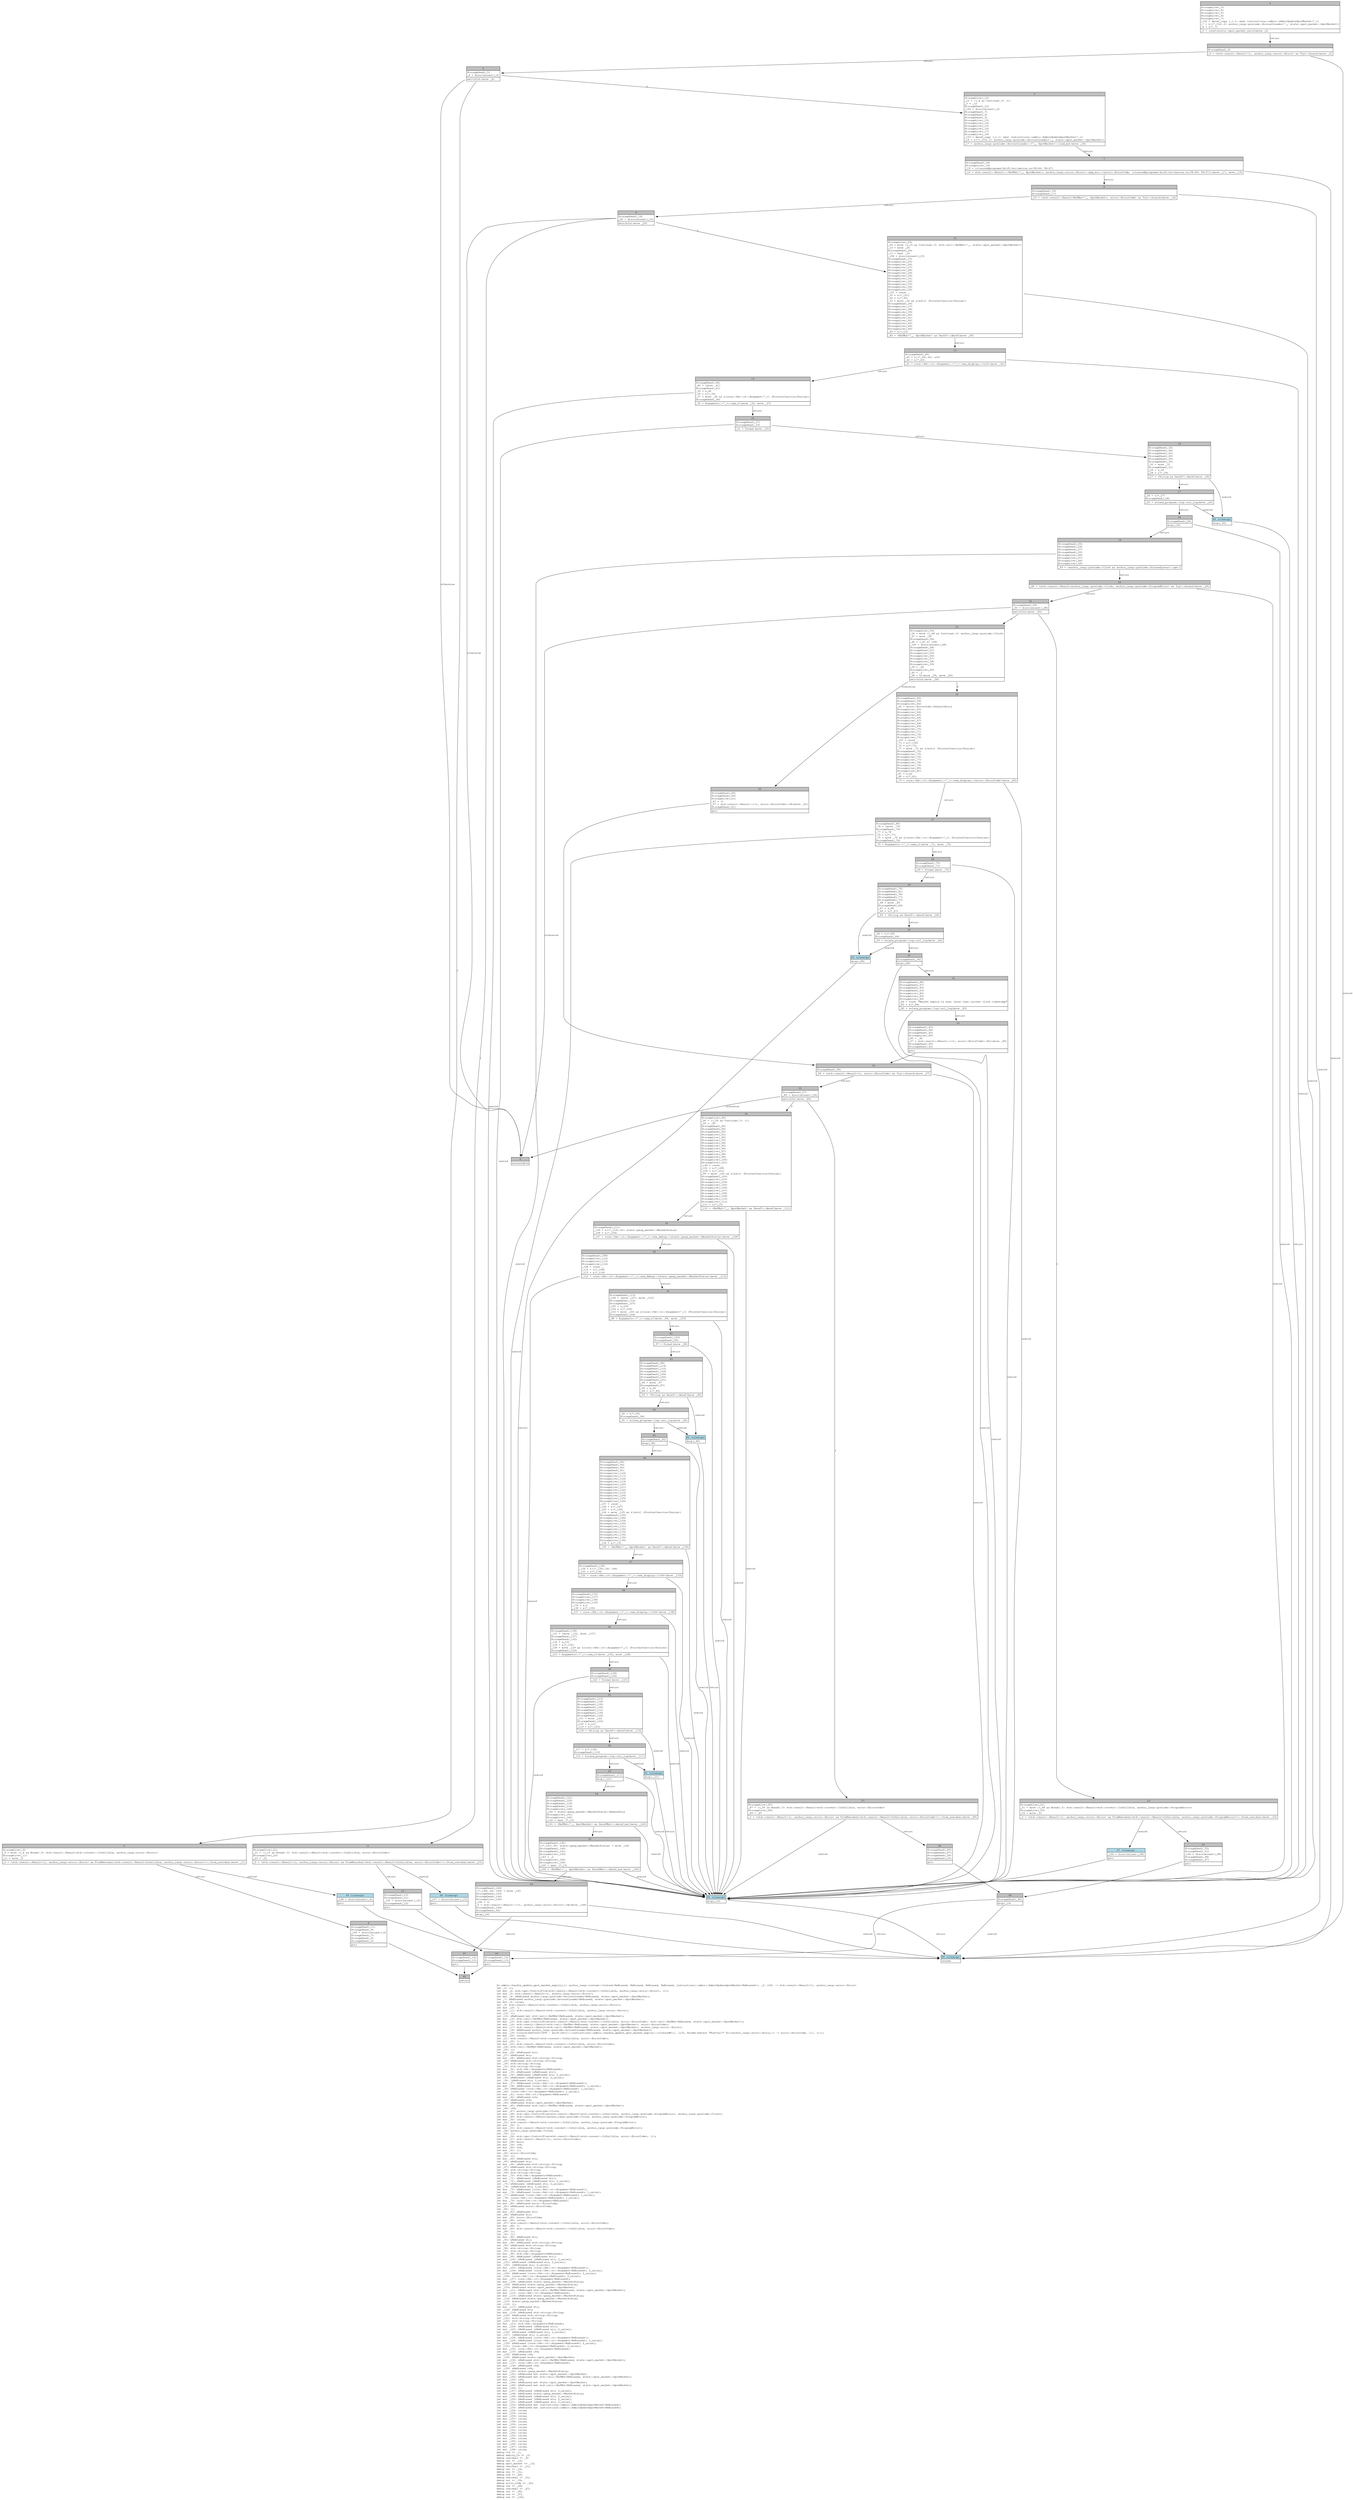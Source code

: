 digraph Mir_0_5494 {
    graph [fontname="Courier, monospace"];
    node [fontname="Courier, monospace"];
    edge [fontname="Courier, monospace"];
    label=<fn admin::handle_update_spot_market_expiry(_1: anchor_lang::context::Context&lt;ReErased, ReErased, ReErased, ReErased, instructions::admin::AdminUpdateSpotMarket&lt;ReErased&gt;&gt;, _2: i64) -&gt; std::result::Result&lt;(), anchor_lang::error::Error&gt;<br align="left"/>let _3: ();<br align="left"/>let mut _4: std::ops::ControlFlow&lt;std::result::Result&lt;std::convert::Infallible, anchor_lang::error::Error&gt;, ()&gt;;<br align="left"/>let mut _5: std::result::Result&lt;(), anchor_lang::error::Error&gt;;<br align="left"/>let mut _6: &amp;ReErased anchor_lang::prelude::AccountLoader&lt;ReErased, state::spot_market::SpotMarket&gt;;<br align="left"/>let _7: &amp;ReErased anchor_lang::prelude::AccountLoader&lt;ReErased, state::spot_market::SpotMarket&gt;;<br align="left"/>let mut _8: isize;<br align="left"/>let _9: std::result::Result&lt;std::convert::Infallible, anchor_lang::error::Error&gt;;<br align="left"/>let mut _10: !;<br align="left"/>let mut _11: std::result::Result&lt;std::convert::Infallible, anchor_lang::error::Error&gt;;<br align="left"/>let _12: ();<br align="left"/>let _13: &amp;ReErased mut std::cell::RefMut&lt;ReErased, state::spot_market::SpotMarket&gt;;<br align="left"/>let mut _14: std::cell::RefMut&lt;ReErased, state::spot_market::SpotMarket&gt;;<br align="left"/>let mut _15: std::ops::ControlFlow&lt;std::result::Result&lt;std::convert::Infallible, error::ErrorCode&gt;, std::cell::RefMut&lt;ReErased, state::spot_market::SpotMarket&gt;&gt;;<br align="left"/>let mut _16: std::result::Result&lt;std::cell::RefMut&lt;ReErased, state::spot_market::SpotMarket&gt;, error::ErrorCode&gt;;<br align="left"/>let mut _17: std::result::Result&lt;std::cell::RefMut&lt;ReErased, state::spot_market::SpotMarket&gt;, anchor_lang::error::Error&gt;;<br align="left"/>let mut _18: &amp;ReErased anchor_lang::prelude::AccountLoader&lt;ReErased, state::spot_market::SpotMarket&gt;;<br align="left"/>let mut _19: Closure(DefId(0:5495 ~ drift[d311]::instructions::admin::handle_update_spot_market_expiry::{closure#0}), [i32, Binder(extern &quot;RustCall&quot; fn((anchor_lang::error::Error,)) -&gt; error::ErrorCode, []), ()]);<br align="left"/>let mut _20: isize;<br align="left"/>let _21: std::result::Result&lt;std::convert::Infallible, error::ErrorCode&gt;;<br align="left"/>let mut _22: !;<br align="left"/>let mut _23: std::result::Result&lt;std::convert::Infallible, error::ErrorCode&gt;;<br align="left"/>let _24: std::cell::RefMut&lt;ReErased, state::spot_market::SpotMarket&gt;;<br align="left"/>let _25: ();<br align="left"/>let mut _26: &amp;ReErased str;<br align="left"/>let _27: &amp;ReErased str;<br align="left"/>let mut _28: &amp;ReErased std::string::String;<br align="left"/>let _29: &amp;ReErased std::string::String;<br align="left"/>let _30: std::string::String;<br align="left"/>let _31: std::string::String;<br align="left"/>let mut _32: std::fmt::Arguments&lt;ReErased&gt;;<br align="left"/>let mut _33: &amp;ReErased [&amp;ReErased str];<br align="left"/>let mut _34: &amp;ReErased [&amp;ReErased str; 2_usize];<br align="left"/>let _35: &amp;ReErased [&amp;ReErased str; 2_usize];<br align="left"/>let _36: [&amp;ReErased str; 2_usize];<br align="left"/>let mut _37: &amp;ReErased [core::fmt::rt::Argument&lt;ReErased&gt;];<br align="left"/>let mut _38: &amp;ReErased [core::fmt::rt::Argument&lt;ReErased&gt;; 1_usize];<br align="left"/>let _39: &amp;ReErased [core::fmt::rt::Argument&lt;ReErased&gt;; 1_usize];<br align="left"/>let _40: [core::fmt::rt::Argument&lt;ReErased&gt;; 1_usize];<br align="left"/>let mut _41: core::fmt::rt::Argument&lt;ReErased&gt;;<br align="left"/>let mut _42: &amp;ReErased u16;<br align="left"/>let _43: &amp;ReErased u16;<br align="left"/>let _44: &amp;ReErased state::spot_market::SpotMarket;<br align="left"/>let mut _45: &amp;ReErased std::cell::RefMut&lt;ReErased, state::spot_market::SpotMarket&gt;;<br align="left"/>let _46: i64;<br align="left"/>let mut _47: anchor_lang::prelude::Clock;<br align="left"/>let mut _48: std::ops::ControlFlow&lt;std::result::Result&lt;std::convert::Infallible, anchor_lang::prelude::ProgramError&gt;, anchor_lang::prelude::Clock&gt;;<br align="left"/>let mut _49: std::result::Result&lt;anchor_lang::prelude::Clock, anchor_lang::prelude::ProgramError&gt;;<br align="left"/>let mut _50: isize;<br align="left"/>let _51: std::result::Result&lt;std::convert::Infallible, anchor_lang::prelude::ProgramError&gt;;<br align="left"/>let mut _52: !;<br align="left"/>let mut _53: std::result::Result&lt;std::convert::Infallible, anchor_lang::prelude::ProgramError&gt;;<br align="left"/>let _54: anchor_lang::prelude::Clock;<br align="left"/>let _55: ();<br align="left"/>let mut _56: std::ops::ControlFlow&lt;std::result::Result&lt;std::convert::Infallible, error::ErrorCode&gt;, ()&gt;;<br align="left"/>let mut _57: std::result::Result&lt;(), error::ErrorCode&gt;;<br align="left"/>let mut _58: bool;<br align="left"/>let mut _59: i64;<br align="left"/>let mut _60: i64;<br align="left"/>let mut _61: ();<br align="left"/>let _62: error::ErrorCode;<br align="left"/>let _63: ();<br align="left"/>let mut _64: &amp;ReErased str;<br align="left"/>let _65: &amp;ReErased str;<br align="left"/>let mut _66: &amp;ReErased std::string::String;<br align="left"/>let _67: &amp;ReErased std::string::String;<br align="left"/>let _68: std::string::String;<br align="left"/>let _69: std::string::String;<br align="left"/>let mut _70: std::fmt::Arguments&lt;ReErased&gt;;<br align="left"/>let mut _71: &amp;ReErased [&amp;ReErased str];<br align="left"/>let mut _72: &amp;ReErased [&amp;ReErased str; 2_usize];<br align="left"/>let _73: &amp;ReErased [&amp;ReErased str; 2_usize];<br align="left"/>let _74: [&amp;ReErased str; 2_usize];<br align="left"/>let mut _75: &amp;ReErased [core::fmt::rt::Argument&lt;ReErased&gt;];<br align="left"/>let mut _76: &amp;ReErased [core::fmt::rt::Argument&lt;ReErased&gt;; 1_usize];<br align="left"/>let _77: &amp;ReErased [core::fmt::rt::Argument&lt;ReErased&gt;; 1_usize];<br align="left"/>let _78: [core::fmt::rt::Argument&lt;ReErased&gt;; 1_usize];<br align="left"/>let mut _79: core::fmt::rt::Argument&lt;ReErased&gt;;<br align="left"/>let mut _80: &amp;ReErased error::ErrorCode;<br align="left"/>let _81: &amp;ReErased error::ErrorCode;<br align="left"/>let _82: ();<br align="left"/>let mut _83: &amp;ReErased str;<br align="left"/>let _84: &amp;ReErased str;<br align="left"/>let mut _85: error::ErrorCode;<br align="left"/>let mut _86: isize;<br align="left"/>let _87: std::result::Result&lt;std::convert::Infallible, error::ErrorCode&gt;;<br align="left"/>let mut _88: !;<br align="left"/>let mut _89: std::result::Result&lt;std::convert::Infallible, error::ErrorCode&gt;;<br align="left"/>let _90: ();<br align="left"/>let _91: ();<br align="left"/>let mut _92: &amp;ReErased str;<br align="left"/>let _93: &amp;ReErased str;<br align="left"/>let mut _94: &amp;ReErased std::string::String;<br align="left"/>let _95: &amp;ReErased std::string::String;<br align="left"/>let _96: std::string::String;<br align="left"/>let _97: std::string::String;<br align="left"/>let mut _98: std::fmt::Arguments&lt;ReErased&gt;;<br align="left"/>let mut _99: &amp;ReErased [&amp;ReErased str];<br align="left"/>let mut _100: &amp;ReErased [&amp;ReErased str; 2_usize];<br align="left"/>let _101: &amp;ReErased [&amp;ReErased str; 2_usize];<br align="left"/>let _102: [&amp;ReErased str; 2_usize];<br align="left"/>let mut _103: &amp;ReErased [core::fmt::rt::Argument&lt;ReErased&gt;];<br align="left"/>let mut _104: &amp;ReErased [core::fmt::rt::Argument&lt;ReErased&gt;; 2_usize];<br align="left"/>let _105: &amp;ReErased [core::fmt::rt::Argument&lt;ReErased&gt;; 2_usize];<br align="left"/>let _106: [core::fmt::rt::Argument&lt;ReErased&gt;; 2_usize];<br align="left"/>let mut _107: core::fmt::rt::Argument&lt;ReErased&gt;;<br align="left"/>let mut _108: &amp;ReErased state::perp_market::MarketStatus;<br align="left"/>let _109: &amp;ReErased state::perp_market::MarketStatus;<br align="left"/>let _110: &amp;ReErased state::spot_market::SpotMarket;<br align="left"/>let mut _111: &amp;ReErased std::cell::RefMut&lt;ReErased, state::spot_market::SpotMarket&gt;;<br align="left"/>let mut _112: core::fmt::rt::Argument&lt;ReErased&gt;;<br align="left"/>let mut _113: &amp;ReErased state::perp_market::MarketStatus;<br align="left"/>let _114: &amp;ReErased state::perp_market::MarketStatus;<br align="left"/>let _115: state::perp_market::MarketStatus;<br align="left"/>let _116: ();<br align="left"/>let mut _117: &amp;ReErased str;<br align="left"/>let _118: &amp;ReErased str;<br align="left"/>let mut _119: &amp;ReErased std::string::String;<br align="left"/>let _120: &amp;ReErased std::string::String;<br align="left"/>let _121: std::string::String;<br align="left"/>let _122: std::string::String;<br align="left"/>let mut _123: std::fmt::Arguments&lt;ReErased&gt;;<br align="left"/>let mut _124: &amp;ReErased [&amp;ReErased str];<br align="left"/>let mut _125: &amp;ReErased [&amp;ReErased str; 2_usize];<br align="left"/>let _126: &amp;ReErased [&amp;ReErased str; 2_usize];<br align="left"/>let _127: [&amp;ReErased str; 2_usize];<br align="left"/>let mut _128: &amp;ReErased [core::fmt::rt::Argument&lt;ReErased&gt;];<br align="left"/>let mut _129: &amp;ReErased [core::fmt::rt::Argument&lt;ReErased&gt;; 2_usize];<br align="left"/>let _130: &amp;ReErased [core::fmt::rt::Argument&lt;ReErased&gt;; 2_usize];<br align="left"/>let _131: [core::fmt::rt::Argument&lt;ReErased&gt;; 2_usize];<br align="left"/>let mut _132: core::fmt::rt::Argument&lt;ReErased&gt;;<br align="left"/>let mut _133: &amp;ReErased i64;<br align="left"/>let _134: &amp;ReErased i64;<br align="left"/>let _135: &amp;ReErased state::spot_market::SpotMarket;<br align="left"/>let mut _136: &amp;ReErased std::cell::RefMut&lt;ReErased, state::spot_market::SpotMarket&gt;;<br align="left"/>let mut _137: core::fmt::rt::Argument&lt;ReErased&gt;;<br align="left"/>let mut _138: &amp;ReErased i64;<br align="left"/>let _139: &amp;ReErased i64;<br align="left"/>let mut _140: state::perp_market::MarketStatus;<br align="left"/>let mut _141: &amp;ReErased mut state::spot_market::SpotMarket;<br align="left"/>let mut _142: &amp;ReErased mut std::cell::RefMut&lt;ReErased, state::spot_market::SpotMarket&gt;;<br align="left"/>let mut _143: i64;<br align="left"/>let mut _144: &amp;ReErased mut state::spot_market::SpotMarket;<br align="left"/>let mut _145: &amp;ReErased mut std::cell::RefMut&lt;ReErased, state::spot_market::SpotMarket&gt;;<br align="left"/>let mut _146: ();<br align="left"/>let mut _147: &amp;ReErased [&amp;ReErased str; 2_usize];<br align="left"/>let mut _148: &amp;ReErased state::perp_market::MarketStatus;<br align="left"/>let mut _149: &amp;ReErased [&amp;ReErased str; 2_usize];<br align="left"/>let mut _150: &amp;ReErased [&amp;ReErased str; 2_usize];<br align="left"/>let mut _151: &amp;ReErased [&amp;ReErased str; 2_usize];<br align="left"/>let mut _152: &amp;ReErased mut instructions::admin::AdminUpdateSpotMarket&lt;ReErased&gt;;<br align="left"/>let mut _153: &amp;ReErased mut instructions::admin::AdminUpdateSpotMarket&lt;ReErased&gt;;<br align="left"/>let mut _154: isize;<br align="left"/>let mut _155: isize;<br align="left"/>let mut _156: isize;<br align="left"/>let mut _157: isize;<br align="left"/>let mut _158: isize;<br align="left"/>let mut _159: isize;<br align="left"/>let mut _160: isize;<br align="left"/>let mut _161: isize;<br align="left"/>let mut _162: isize;<br align="left"/>let mut _163: isize;<br align="left"/>let mut _164: isize;<br align="left"/>let mut _165: isize;<br align="left"/>let mut _166: isize;<br align="left"/>let mut _167: isize;<br align="left"/>let mut _168: isize;<br align="left"/>debug ctx =&gt; _1;<br align="left"/>debug expiry_ts =&gt; _2;<br align="left"/>debug residual =&gt; _9;<br align="left"/>debug val =&gt; _12;<br align="left"/>debug spot_market =&gt; _13;<br align="left"/>debug residual =&gt; _21;<br align="left"/>debug val =&gt; _24;<br align="left"/>debug res =&gt; _31;<br align="left"/>debug now =&gt; _46;<br align="left"/>debug residual =&gt; _51;<br align="left"/>debug val =&gt; _54;<br align="left"/>debug error_code =&gt; _62;<br align="left"/>debug res =&gt; _69;<br align="left"/>debug residual =&gt; _87;<br align="left"/>debug val =&gt; _90;<br align="left"/>debug res =&gt; _97;<br align="left"/>debug res =&gt; _122;<br align="left"/>>;
    bb0__0_5494 [shape="none", label=<<table border="0" cellborder="1" cellspacing="0"><tr><td bgcolor="gray" align="center" colspan="1">0</td></tr><tr><td align="left" balign="left">StorageLive(_3)<br/>StorageLive(_4)<br/>StorageLive(_5)<br/>StorageLive(_6)<br/>StorageLive(_7)<br/>_152 = deref_copy (_1.1: &amp;mut instructions::admin::AdminUpdateSpotMarket&lt;'_&gt;)<br/>_7 = &amp;((*_152).2: anchor_lang::prelude::AccountLoader&lt;'_, state::spot_market::SpotMarket&gt;)<br/>_6 = &amp;(*_7)<br/></td></tr><tr><td align="left">_5 = constraints::spot_market_valid(move _6)</td></tr></table>>];
    bb1__0_5494 [shape="none", label=<<table border="0" cellborder="1" cellspacing="0"><tr><td bgcolor="gray" align="center" colspan="1">1</td></tr><tr><td align="left" balign="left">StorageDead(_6)<br/></td></tr><tr><td align="left">_4 = &lt;std::result::Result&lt;(), anchor_lang::error::Error&gt; as Try&gt;::branch(move _5)</td></tr></table>>];
    bb2__0_5494 [shape="none", label=<<table border="0" cellborder="1" cellspacing="0"><tr><td bgcolor="gray" align="center" colspan="1">2</td></tr><tr><td align="left" balign="left">StorageDead(_5)<br/>_8 = discriminant(_4)<br/></td></tr><tr><td align="left">switchInt(move _8)</td></tr></table>>];
    bb3__0_5494 [shape="none", label=<<table border="0" cellborder="1" cellspacing="0"><tr><td bgcolor="gray" align="center" colspan="1">3</td></tr><tr><td align="left" balign="left">StorageLive(_12)<br/>_12 = ((_4 as Continue).0: ())<br/>_3 = _12<br/>StorageDead(_12)<br/>_154 = discriminant(_4)<br/>StorageDead(_7)<br/>StorageDead(_4)<br/>StorageDead(_3)<br/>StorageLive(_13)<br/>StorageLive(_14)<br/>StorageLive(_15)<br/>StorageLive(_16)<br/>StorageLive(_17)<br/>StorageLive(_18)<br/>_153 = deref_copy (_1.1: &amp;mut instructions::admin::AdminUpdateSpotMarket&lt;'_&gt;)<br/>_18 = &amp;((*_153).2: anchor_lang::prelude::AccountLoader&lt;'_, state::spot_market::SpotMarket&gt;)<br/></td></tr><tr><td align="left">_17 = anchor_lang::prelude::AccountLoader::&lt;'_, SpotMarket&gt;::load_mut(move _18)</td></tr></table>>];
    bb4__0_5494 [shape="none", label=<<table border="0" cellborder="1" cellspacing="0"><tr><td bgcolor="gray" align="center" colspan="1">4</td></tr><tr><td align="left">unreachable</td></tr></table>>];
    bb5__0_5494 [shape="none", label=<<table border="0" cellborder="1" cellspacing="0"><tr><td bgcolor="gray" align="center" colspan="1">5</td></tr><tr><td align="left" balign="left">StorageLive(_9)<br/>_9 = move ((_4 as Break).0: std::result::Result&lt;std::convert::Infallible, anchor_lang::error::Error&gt;)<br/>StorageLive(_11)<br/>_11 = move _9<br/></td></tr><tr><td align="left">_0 = &lt;std::result::Result&lt;(), anchor_lang::error::Error&gt; as FromResidual&lt;std::result::Result&lt;Infallible, anchor_lang::error::Error&gt;&gt;&gt;::from_residual(move _11)</td></tr></table>>];
    bb6__0_5494 [shape="none", label=<<table border="0" cellborder="1" cellspacing="0"><tr><td bgcolor="gray" align="center" colspan="1">6</td></tr><tr><td align="left" balign="left">StorageDead(_11)<br/>StorageDead(_9)<br/>_164 = discriminant(_4)<br/>StorageDead(_7)<br/>StorageDead(_4)<br/>StorageDead(_3)<br/></td></tr><tr><td align="left">goto</td></tr></table>>];
    bb7__0_5494 [shape="none", label=<<table border="0" cellborder="1" cellspacing="0"><tr><td bgcolor="gray" align="center" colspan="1">7</td></tr><tr><td align="left" balign="left">StorageDead(_18)<br/>StorageLive(_19)<br/>_19 = {closure@programs/drift/src/macros.rs:58:44: 58:47}<br/></td></tr><tr><td align="left">_16 = std::result::Result::&lt;RefMut&lt;'_, SpotMarket&gt;, anchor_lang::error::Error&gt;::map_err::&lt;error::ErrorCode, {closure@programs/drift/src/macros.rs:58:44: 58:47}&gt;(move _17, move _19)</td></tr></table>>];
    bb8__0_5494 [shape="none", label=<<table border="0" cellborder="1" cellspacing="0"><tr><td bgcolor="gray" align="center" colspan="1">8</td></tr><tr><td align="left" balign="left">StorageDead(_19)<br/>StorageDead(_17)<br/></td></tr><tr><td align="left">_15 = &lt;std::result::Result&lt;RefMut&lt;'_, SpotMarket&gt;, error::ErrorCode&gt; as Try&gt;::branch(move _16)</td></tr></table>>];
    bb9__0_5494 [shape="none", label=<<table border="0" cellborder="1" cellspacing="0"><tr><td bgcolor="gray" align="center" colspan="1">9</td></tr><tr><td align="left" balign="left">StorageDead(_16)<br/>_20 = discriminant(_15)<br/></td></tr><tr><td align="left">switchInt(move _20)</td></tr></table>>];
    bb10__0_5494 [shape="none", label=<<table border="0" cellborder="1" cellspacing="0"><tr><td bgcolor="gray" align="center" colspan="1">10</td></tr><tr><td align="left" balign="left">StorageLive(_24)<br/>_24 = move ((_15 as Continue).0: std::cell::RefMut&lt;'_, state::spot_market::SpotMarket&gt;)<br/>_14 = move _24<br/>StorageDead(_24)<br/>_13 = &amp;mut _14<br/>_158 = discriminant(_15)<br/>StorageDead(_15)<br/>StorageLive(_25)<br/>StorageLive(_26)<br/>StorageLive(_27)<br/>StorageLive(_28)<br/>StorageLive(_29)<br/>StorageLive(_30)<br/>StorageLive(_31)<br/>StorageLive(_32)<br/>StorageLive(_33)<br/>StorageLive(_34)<br/>StorageLive(_35)<br/>_151 = const _<br/>_35 = &amp;(*_151)<br/>_34 = &amp;(*_35)<br/>_33 = move _34 as &amp;[&amp;str] (PointerCoercion(Unsize))<br/>StorageDead(_34)<br/>StorageLive(_37)<br/>StorageLive(_38)<br/>StorageLive(_39)<br/>StorageLive(_40)<br/>StorageLive(_41)<br/>StorageLive(_42)<br/>StorageLive(_43)<br/>StorageLive(_44)<br/>StorageLive(_45)<br/>_45 = &amp;(*_13)<br/></td></tr><tr><td align="left">_44 = &lt;RefMut&lt;'_, SpotMarket&gt; as Deref&gt;::deref(move _45)</td></tr></table>>];
    bb11__0_5494 [shape="none", label=<<table border="0" cellborder="1" cellspacing="0"><tr><td bgcolor="gray" align="center" colspan="1">11</td></tr><tr><td align="left" balign="left">StorageLive(_21)<br/>_21 = ((_15 as Break).0: std::result::Result&lt;std::convert::Infallible, error::ErrorCode&gt;)<br/>StorageLive(_23)<br/>_23 = _21<br/></td></tr><tr><td align="left">_0 = &lt;std::result::Result&lt;(), anchor_lang::error::Error&gt; as FromResidual&lt;std::result::Result&lt;Infallible, error::ErrorCode&gt;&gt;&gt;::from_residual(move _23)</td></tr></table>>];
    bb12__0_5494 [shape="none", label=<<table border="0" cellborder="1" cellspacing="0"><tr><td bgcolor="gray" align="center" colspan="1">12</td></tr><tr><td align="left" balign="left">StorageDead(_23)<br/>StorageDead(_21)<br/>_156 = discriminant(_15)<br/>StorageDead(_15)<br/></td></tr><tr><td align="left">goto</td></tr></table>>];
    bb13__0_5494 [shape="none", label=<<table border="0" cellborder="1" cellspacing="0"><tr><td bgcolor="gray" align="center" colspan="1">13</td></tr><tr><td align="left" balign="left">StorageDead(_45)<br/>_43 = &amp;((*_44).42: u16)<br/>_42 = &amp;(*_43)<br/></td></tr><tr><td align="left">_41 = core::fmt::rt::Argument::&lt;'_&gt;::new_display::&lt;u16&gt;(move _42)</td></tr></table>>];
    bb14__0_5494 [shape="none", label=<<table border="0" cellborder="1" cellspacing="0"><tr><td bgcolor="gray" align="center" colspan="1">14</td></tr><tr><td align="left" balign="left">StorageDead(_42)<br/>_40 = [move _41]<br/>StorageDead(_41)<br/>_39 = &amp;_40<br/>_38 = &amp;(*_39)<br/>_37 = move _38 as &amp;[core::fmt::rt::Argument&lt;'_&gt;] (PointerCoercion(Unsize))<br/>StorageDead(_38)<br/></td></tr><tr><td align="left">_32 = Arguments::&lt;'_&gt;::new_v1(move _33, move _37)</td></tr></table>>];
    bb15__0_5494 [shape="none", label=<<table border="0" cellborder="1" cellspacing="0"><tr><td bgcolor="gray" align="center" colspan="1">15</td></tr><tr><td align="left" balign="left">StorageDead(_37)<br/>StorageDead(_33)<br/></td></tr><tr><td align="left">_31 = format(move _32)</td></tr></table>>];
    bb16__0_5494 [shape="none", label=<<table border="0" cellborder="1" cellspacing="0"><tr><td bgcolor="gray" align="center" colspan="1">16</td></tr><tr><td align="left" balign="left">StorageDead(_32)<br/>StorageDead(_44)<br/>StorageDead(_43)<br/>StorageDead(_40)<br/>StorageDead(_39)<br/>StorageDead(_35)<br/>_30 = move _31<br/>StorageDead(_31)<br/>_29 = &amp;_30<br/>_28 = &amp;(*_29)<br/></td></tr><tr><td align="left">_27 = &lt;String as Deref&gt;::deref(move _28)</td></tr></table>>];
    bb17__0_5494 [shape="none", label=<<table border="0" cellborder="1" cellspacing="0"><tr><td bgcolor="gray" align="center" colspan="1">17</td></tr><tr><td align="left" balign="left">_26 = &amp;(*_27)<br/>StorageDead(_28)<br/></td></tr><tr><td align="left">_25 = solana_program::log::sol_log(move _26)</td></tr></table>>];
    bb18__0_5494 [shape="none", label=<<table border="0" cellborder="1" cellspacing="0"><tr><td bgcolor="gray" align="center" colspan="1">18</td></tr><tr><td align="left" balign="left">StorageDead(_26)<br/></td></tr><tr><td align="left">drop(_30)</td></tr></table>>];
    bb19__0_5494 [shape="none", label=<<table border="0" cellborder="1" cellspacing="0"><tr><td bgcolor="gray" align="center" colspan="1">19</td></tr><tr><td align="left" balign="left">StorageDead(_30)<br/>StorageDead(_29)<br/>StorageDead(_27)<br/>StorageDead(_25)<br/>StorageLive(_46)<br/>StorageLive(_47)<br/>StorageLive(_48)<br/>StorageLive(_49)<br/></td></tr><tr><td align="left">_49 = &lt;anchor_lang::prelude::Clock as anchor_lang::prelude::SolanaSysvar&gt;::get()</td></tr></table>>];
    bb20__0_5494 [shape="none", label=<<table border="0" cellborder="1" cellspacing="0"><tr><td bgcolor="gray" align="center" colspan="1">20</td></tr><tr><td align="left">_48 = &lt;std::result::Result&lt;anchor_lang::prelude::Clock, anchor_lang::prelude::ProgramError&gt; as Try&gt;::branch(move _49)</td></tr></table>>];
    bb21__0_5494 [shape="none", label=<<table border="0" cellborder="1" cellspacing="0"><tr><td bgcolor="gray" align="center" colspan="1">21</td></tr><tr><td align="left" balign="left">StorageDead(_49)<br/>_50 = discriminant(_48)<br/></td></tr><tr><td align="left">switchInt(move _50)</td></tr></table>>];
    bb22__0_5494 [shape="none", label=<<table border="0" cellborder="1" cellspacing="0"><tr><td bgcolor="gray" align="center" colspan="1">22</td></tr><tr><td align="left" balign="left">StorageLive(_54)<br/>_54 = move ((_48 as Continue).0: anchor_lang::prelude::Clock)<br/>_47 = move _54<br/>StorageDead(_54)<br/>_46 = (_47.4: i64)<br/>_160 = discriminant(_48)<br/>StorageDead(_48)<br/>StorageDead(_47)<br/>StorageLive(_55)<br/>StorageLive(_56)<br/>StorageLive(_57)<br/>StorageLive(_58)<br/>StorageLive(_59)<br/>_59 = _46<br/>StorageLive(_60)<br/>_60 = _2<br/>_58 = Lt(move _59, move _60)<br/></td></tr><tr><td align="left">switchInt(move _58)</td></tr></table>>];
    bb23__0_5494 [shape="none", label=<<table border="0" cellborder="1" cellspacing="0"><tr><td bgcolor="gray" align="center" colspan="1">23</td></tr><tr><td align="left" balign="left">StorageLive(_51)<br/>_51 = move ((_48 as Break).0: std::result::Result&lt;std::convert::Infallible, anchor_lang::prelude::ProgramError&gt;)<br/>StorageLive(_53)<br/>_53 = move _51<br/></td></tr><tr><td align="left">_0 = &lt;std::result::Result&lt;(), anchor_lang::error::Error&gt; as FromResidual&lt;std::result::Result&lt;Infallible, anchor_lang::prelude::ProgramError&gt;&gt;&gt;::from_residual(move _53)</td></tr></table>>];
    bb24__0_5494 [shape="none", label=<<table border="0" cellborder="1" cellspacing="0"><tr><td bgcolor="gray" align="center" colspan="1">24</td></tr><tr><td align="left" balign="left">StorageDead(_53)<br/>StorageDead(_51)<br/>_162 = discriminant(_48)<br/>StorageDead(_48)<br/>StorageDead(_47)<br/></td></tr><tr><td align="left">goto</td></tr></table>>];
    bb25__0_5494 [shape="none", label=<<table border="0" cellborder="1" cellspacing="0"><tr><td bgcolor="gray" align="center" colspan="1">25</td></tr><tr><td align="left" balign="left">StorageDead(_60)<br/>StorageDead(_59)<br/>StorageLive(_61)<br/>_61 = ()<br/>_57 = std::result::Result::&lt;(), error::ErrorCode&gt;::Ok(move _61)<br/>StorageDead(_61)<br/></td></tr><tr><td align="left">goto</td></tr></table>>];
    bb26__0_5494 [shape="none", label=<<table border="0" cellborder="1" cellspacing="0"><tr><td bgcolor="gray" align="center" colspan="1">26</td></tr><tr><td align="left" balign="left">StorageDead(_60)<br/>StorageDead(_59)<br/>StorageLive(_62)<br/>_62 = error::ErrorCode::DefaultError<br/>StorageLive(_63)<br/>StorageLive(_64)<br/>StorageLive(_65)<br/>StorageLive(_66)<br/>StorageLive(_67)<br/>StorageLive(_68)<br/>StorageLive(_69)<br/>StorageLive(_70)<br/>StorageLive(_71)<br/>StorageLive(_72)<br/>StorageLive(_73)<br/>_150 = const _<br/>_73 = &amp;(*_150)<br/>_72 = &amp;(*_73)<br/>_71 = move _72 as &amp;[&amp;str] (PointerCoercion(Unsize))<br/>StorageDead(_72)<br/>StorageLive(_75)<br/>StorageLive(_76)<br/>StorageLive(_77)<br/>StorageLive(_78)<br/>StorageLive(_79)<br/>StorageLive(_80)<br/>StorageLive(_81)<br/>_81 = &amp;_62<br/>_80 = &amp;(*_81)<br/></td></tr><tr><td align="left">_79 = core::fmt::rt::Argument::&lt;'_&gt;::new_display::&lt;error::ErrorCode&gt;(move _80)</td></tr></table>>];
    bb27__0_5494 [shape="none", label=<<table border="0" cellborder="1" cellspacing="0"><tr><td bgcolor="gray" align="center" colspan="1">27</td></tr><tr><td align="left" balign="left">StorageDead(_80)<br/>_78 = [move _79]<br/>StorageDead(_79)<br/>_77 = &amp;_78<br/>_76 = &amp;(*_77)<br/>_75 = move _76 as &amp;[core::fmt::rt::Argument&lt;'_&gt;] (PointerCoercion(Unsize))<br/>StorageDead(_76)<br/></td></tr><tr><td align="left">_70 = Arguments::&lt;'_&gt;::new_v1(move _71, move _75)</td></tr></table>>];
    bb28__0_5494 [shape="none", label=<<table border="0" cellborder="1" cellspacing="0"><tr><td bgcolor="gray" align="center" colspan="1">28</td></tr><tr><td align="left" balign="left">StorageDead(_75)<br/>StorageDead(_71)<br/></td></tr><tr><td align="left">_69 = format(move _70)</td></tr></table>>];
    bb29__0_5494 [shape="none", label=<<table border="0" cellborder="1" cellspacing="0"><tr><td bgcolor="gray" align="center" colspan="1">29</td></tr><tr><td align="left" balign="left">StorageDead(_70)<br/>StorageDead(_81)<br/>StorageDead(_78)<br/>StorageDead(_77)<br/>StorageDead(_73)<br/>_68 = move _69<br/>StorageDead(_69)<br/>_67 = &amp;_68<br/>_66 = &amp;(*_67)<br/></td></tr><tr><td align="left">_65 = &lt;String as Deref&gt;::deref(move _66)</td></tr></table>>];
    bb30__0_5494 [shape="none", label=<<table border="0" cellborder="1" cellspacing="0"><tr><td bgcolor="gray" align="center" colspan="1">30</td></tr><tr><td align="left" balign="left">_64 = &amp;(*_65)<br/>StorageDead(_66)<br/></td></tr><tr><td align="left">_63 = solana_program::log::sol_log(move _64)</td></tr></table>>];
    bb31__0_5494 [shape="none", label=<<table border="0" cellborder="1" cellspacing="0"><tr><td bgcolor="gray" align="center" colspan="1">31</td></tr><tr><td align="left" balign="left">StorageDead(_64)<br/></td></tr><tr><td align="left">drop(_68)</td></tr></table>>];
    bb32__0_5494 [shape="none", label=<<table border="0" cellborder="1" cellspacing="0"><tr><td bgcolor="gray" align="center" colspan="1">32</td></tr><tr><td align="left" balign="left">StorageDead(_68)<br/>StorageDead(_67)<br/>StorageDead(_65)<br/>StorageDead(_63)<br/>StorageLive(_82)<br/>StorageLive(_83)<br/>StorageLive(_84)<br/>_84 = const &quot;Market expiry ts must later than current clock timestamp&quot;<br/>_83 = &amp;(*_84)<br/></td></tr><tr><td align="left">_82 = solana_program::log::sol_log(move _83)</td></tr></table>>];
    bb33__0_5494 [shape="none", label=<<table border="0" cellborder="1" cellspacing="0"><tr><td bgcolor="gray" align="center" colspan="1">33</td></tr><tr><td align="left" balign="left">StorageDead(_83)<br/>StorageDead(_84)<br/>StorageDead(_82)<br/>StorageLive(_85)<br/>_85 = _62<br/>_57 = std::result::Result::&lt;(), error::ErrorCode&gt;::Err(move _85)<br/>StorageDead(_85)<br/>StorageDead(_62)<br/></td></tr><tr><td align="left">goto</td></tr></table>>];
    bb34__0_5494 [shape="none", label=<<table border="0" cellborder="1" cellspacing="0"><tr><td bgcolor="gray" align="center" colspan="1">34</td></tr><tr><td align="left" balign="left">StorageDead(_58)<br/></td></tr><tr><td align="left">_56 = &lt;std::result::Result&lt;(), error::ErrorCode&gt; as Try&gt;::branch(move _57)</td></tr></table>>];
    bb35__0_5494 [shape="none", label=<<table border="0" cellborder="1" cellspacing="0"><tr><td bgcolor="gray" align="center" colspan="1">35</td></tr><tr><td align="left" balign="left">StorageDead(_57)<br/>_86 = discriminant(_56)<br/></td></tr><tr><td align="left">switchInt(move _86)</td></tr></table>>];
    bb36__0_5494 [shape="none", label=<<table border="0" cellborder="1" cellspacing="0"><tr><td bgcolor="gray" align="center" colspan="1">36</td></tr><tr><td align="left" balign="left">StorageLive(_90)<br/>_90 = ((_56 as Continue).0: ())<br/>_55 = _90<br/>StorageDead(_90)<br/>StorageDead(_56)<br/>StorageDead(_55)<br/>StorageLive(_91)<br/>StorageLive(_92)<br/>StorageLive(_93)<br/>StorageLive(_94)<br/>StorageLive(_95)<br/>StorageLive(_96)<br/>StorageLive(_97)<br/>StorageLive(_98)<br/>StorageLive(_99)<br/>StorageLive(_100)<br/>StorageLive(_101)<br/>_149 = const _<br/>_101 = &amp;(*_149)<br/>_100 = &amp;(*_101)<br/>_99 = move _100 as &amp;[&amp;str] (PointerCoercion(Unsize))<br/>StorageDead(_100)<br/>StorageLive(_103)<br/>StorageLive(_104)<br/>StorageLive(_105)<br/>StorageLive(_106)<br/>StorageLive(_107)<br/>StorageLive(_108)<br/>StorageLive(_109)<br/>StorageLive(_110)<br/>StorageLive(_111)<br/>_111 = &amp;(*_13)<br/></td></tr><tr><td align="left">_110 = &lt;RefMut&lt;'_, SpotMarket&gt; as Deref&gt;::deref(move _111)</td></tr></table>>];
    bb37__0_5494 [shape="none", label=<<table border="0" cellborder="1" cellspacing="0"><tr><td bgcolor="gray" align="center" colspan="1">37</td></tr><tr><td align="left" balign="left">StorageLive(_87)<br/>_87 = ((_56 as Break).0: std::result::Result&lt;std::convert::Infallible, error::ErrorCode&gt;)<br/>StorageLive(_89)<br/>_89 = _87<br/></td></tr><tr><td align="left">_0 = &lt;std::result::Result&lt;(), anchor_lang::error::Error&gt; as FromResidual&lt;std::result::Result&lt;Infallible, error::ErrorCode&gt;&gt;&gt;::from_residual(move _89)</td></tr></table>>];
    bb38__0_5494 [shape="none", label=<<table border="0" cellborder="1" cellspacing="0"><tr><td bgcolor="gray" align="center" colspan="1">38</td></tr><tr><td align="left" balign="left">StorageDead(_89)<br/>StorageDead(_87)<br/>StorageDead(_56)<br/>StorageDead(_55)<br/></td></tr><tr><td align="left">goto</td></tr></table>>];
    bb39__0_5494 [shape="none", label=<<table border="0" cellborder="1" cellspacing="0"><tr><td bgcolor="gray" align="center" colspan="1">39</td></tr><tr><td align="left" balign="left">StorageDead(_111)<br/>_109 = &amp;((*_110).45: state::perp_market::MarketStatus)<br/>_108 = &amp;(*_109)<br/></td></tr><tr><td align="left">_107 = core::fmt::rt::Argument::&lt;'_&gt;::new_debug::&lt;state::perp_market::MarketStatus&gt;(move _108)</td></tr></table>>];
    bb40__0_5494 [shape="none", label=<<table border="0" cellborder="1" cellspacing="0"><tr><td bgcolor="gray" align="center" colspan="1">40</td></tr><tr><td align="left" balign="left">StorageDead(_108)<br/>StorageLive(_112)<br/>StorageLive(_113)<br/>StorageLive(_114)<br/>_148 = const _<br/>_114 = &amp;(*_148)<br/>_113 = &amp;(*_114)<br/></td></tr><tr><td align="left">_112 = core::fmt::rt::Argument::&lt;'_&gt;::new_debug::&lt;state::perp_market::MarketStatus&gt;(move _113)</td></tr></table>>];
    bb41__0_5494 [shape="none", label=<<table border="0" cellborder="1" cellspacing="0"><tr><td bgcolor="gray" align="center" colspan="1">41</td></tr><tr><td align="left" balign="left">StorageDead(_113)<br/>_106 = [move _107, move _112]<br/>StorageDead(_112)<br/>StorageDead(_107)<br/>_105 = &amp;_106<br/>_104 = &amp;(*_105)<br/>_103 = move _104 as &amp;[core::fmt::rt::Argument&lt;'_&gt;] (PointerCoercion(Unsize))<br/>StorageDead(_104)<br/></td></tr><tr><td align="left">_98 = Arguments::&lt;'_&gt;::new_v1(move _99, move _103)</td></tr></table>>];
    bb42__0_5494 [shape="none", label=<<table border="0" cellborder="1" cellspacing="0"><tr><td bgcolor="gray" align="center" colspan="1">42</td></tr><tr><td align="left" balign="left">StorageDead(_103)<br/>StorageDead(_99)<br/></td></tr><tr><td align="left">_97 = format(move _98)</td></tr></table>>];
    bb43__0_5494 [shape="none", label=<<table border="0" cellborder="1" cellspacing="0"><tr><td bgcolor="gray" align="center" colspan="1">43</td></tr><tr><td align="left" balign="left">StorageDead(_98)<br/>StorageDead(_114)<br/>StorageDead(_110)<br/>StorageDead(_109)<br/>StorageDead(_106)<br/>StorageDead(_105)<br/>StorageDead(_101)<br/>_96 = move _97<br/>StorageDead(_97)<br/>_95 = &amp;_96<br/>_94 = &amp;(*_95)<br/></td></tr><tr><td align="left">_93 = &lt;String as Deref&gt;::deref(move _94)</td></tr></table>>];
    bb44__0_5494 [shape="none", label=<<table border="0" cellborder="1" cellspacing="0"><tr><td bgcolor="gray" align="center" colspan="1">44</td></tr><tr><td align="left" balign="left">_92 = &amp;(*_93)<br/>StorageDead(_94)<br/></td></tr><tr><td align="left">_91 = solana_program::log::sol_log(move _92)</td></tr></table>>];
    bb45__0_5494 [shape="none", label=<<table border="0" cellborder="1" cellspacing="0"><tr><td bgcolor="gray" align="center" colspan="1">45</td></tr><tr><td align="left" balign="left">StorageDead(_92)<br/></td></tr><tr><td align="left">drop(_96)</td></tr></table>>];
    bb46__0_5494 [shape="none", label=<<table border="0" cellborder="1" cellspacing="0"><tr><td bgcolor="gray" align="center" colspan="1">46</td></tr><tr><td align="left" balign="left">StorageDead(_96)<br/>StorageDead(_95)<br/>StorageDead(_93)<br/>StorageDead(_91)<br/>StorageLive(_116)<br/>StorageLive(_117)<br/>StorageLive(_118)<br/>StorageLive(_119)<br/>StorageLive(_120)<br/>StorageLive(_121)<br/>StorageLive(_122)<br/>StorageLive(_123)<br/>StorageLive(_124)<br/>StorageLive(_125)<br/>StorageLive(_126)<br/>_147 = const _<br/>_126 = &amp;(*_147)<br/>_125 = &amp;(*_126)<br/>_124 = move _125 as &amp;[&amp;str] (PointerCoercion(Unsize))<br/>StorageDead(_125)<br/>StorageLive(_128)<br/>StorageLive(_129)<br/>StorageLive(_130)<br/>StorageLive(_131)<br/>StorageLive(_132)<br/>StorageLive(_133)<br/>StorageLive(_134)<br/>StorageLive(_135)<br/>StorageLive(_136)<br/>_136 = &amp;(*_13)<br/></td></tr><tr><td align="left">_135 = &lt;RefMut&lt;'_, SpotMarket&gt; as Deref&gt;::deref(move _136)</td></tr></table>>];
    bb47__0_5494 [shape="none", label=<<table border="0" cellborder="1" cellspacing="0"><tr><td bgcolor="gray" align="center" colspan="1">47</td></tr><tr><td align="left" balign="left">StorageDead(_136)<br/>_134 = &amp;((*_135).24: i64)<br/>_133 = &amp;(*_134)<br/></td></tr><tr><td align="left">_132 = core::fmt::rt::Argument::&lt;'_&gt;::new_display::&lt;i64&gt;(move _133)</td></tr></table>>];
    bb48__0_5494 [shape="none", label=<<table border="0" cellborder="1" cellspacing="0"><tr><td bgcolor="gray" align="center" colspan="1">48</td></tr><tr><td align="left" balign="left">StorageDead(_133)<br/>StorageLive(_137)<br/>StorageLive(_138)<br/>StorageLive(_139)<br/>_139 = &amp;_2<br/>_138 = &amp;(*_139)<br/></td></tr><tr><td align="left">_137 = core::fmt::rt::Argument::&lt;'_&gt;::new_display::&lt;i64&gt;(move _138)</td></tr></table>>];
    bb49__0_5494 [shape="none", label=<<table border="0" cellborder="1" cellspacing="0"><tr><td bgcolor="gray" align="center" colspan="1">49</td></tr><tr><td align="left" balign="left">StorageDead(_138)<br/>_131 = [move _132, move _137]<br/>StorageDead(_137)<br/>StorageDead(_132)<br/>_130 = &amp;_131<br/>_129 = &amp;(*_130)<br/>_128 = move _129 as &amp;[core::fmt::rt::Argument&lt;'_&gt;] (PointerCoercion(Unsize))<br/>StorageDead(_129)<br/></td></tr><tr><td align="left">_123 = Arguments::&lt;'_&gt;::new_v1(move _124, move _128)</td></tr></table>>];
    bb50__0_5494 [shape="none", label=<<table border="0" cellborder="1" cellspacing="0"><tr><td bgcolor="gray" align="center" colspan="1">50</td></tr><tr><td align="left" balign="left">StorageDead(_128)<br/>StorageDead(_124)<br/></td></tr><tr><td align="left">_122 = format(move _123)</td></tr></table>>];
    bb51__0_5494 [shape="none", label=<<table border="0" cellborder="1" cellspacing="0"><tr><td bgcolor="gray" align="center" colspan="1">51</td></tr><tr><td align="left" balign="left">StorageDead(_123)<br/>StorageDead(_139)<br/>StorageDead(_135)<br/>StorageDead(_134)<br/>StorageDead(_131)<br/>StorageDead(_130)<br/>StorageDead(_126)<br/>_121 = move _122<br/>StorageDead(_122)<br/>_120 = &amp;_121<br/>_119 = &amp;(*_120)<br/></td></tr><tr><td align="left">_118 = &lt;String as Deref&gt;::deref(move _119)</td></tr></table>>];
    bb52__0_5494 [shape="none", label=<<table border="0" cellborder="1" cellspacing="0"><tr><td bgcolor="gray" align="center" colspan="1">52</td></tr><tr><td align="left" balign="left">_117 = &amp;(*_118)<br/>StorageDead(_119)<br/></td></tr><tr><td align="left">_116 = solana_program::log::sol_log(move _117)</td></tr></table>>];
    bb53__0_5494 [shape="none", label=<<table border="0" cellborder="1" cellspacing="0"><tr><td bgcolor="gray" align="center" colspan="1">53</td></tr><tr><td align="left" balign="left">StorageDead(_117)<br/></td></tr><tr><td align="left">drop(_121)</td></tr></table>>];
    bb54__0_5494 [shape="none", label=<<table border="0" cellborder="1" cellspacing="0"><tr><td bgcolor="gray" align="center" colspan="1">54</td></tr><tr><td align="left" balign="left">StorageDead(_121)<br/>StorageDead(_120)<br/>StorageDead(_118)<br/>StorageDead(_116)<br/>StorageLive(_140)<br/>_140 = state::perp_market::MarketStatus::ReduceOnly<br/>StorageLive(_141)<br/>StorageLive(_142)<br/>_142 = &amp;mut (*_13)<br/></td></tr><tr><td align="left">_141 = &lt;RefMut&lt;'_, SpotMarket&gt; as DerefMut&gt;::deref_mut(move _142)</td></tr></table>>];
    bb55__0_5494 [shape="none", label=<<table border="0" cellborder="1" cellspacing="0"><tr><td bgcolor="gray" align="center" colspan="1">55</td></tr><tr><td align="left" balign="left">StorageDead(_142)<br/>((*_141).45: state::perp_market::MarketStatus) = move _140<br/>StorageDead(_140)<br/>StorageDead(_141)<br/>StorageLive(_143)<br/>_143 = _2<br/>StorageLive(_144)<br/>StorageLive(_145)<br/>_145 = &amp;mut (*_13)<br/></td></tr><tr><td align="left">_144 = &lt;RefMut&lt;'_, SpotMarket&gt; as DerefMut&gt;::deref_mut(move _145)</td></tr></table>>];
    bb56__0_5494 [shape="none", label=<<table border="0" cellborder="1" cellspacing="0"><tr><td bgcolor="gray" align="center" colspan="1">56</td></tr><tr><td align="left" balign="left">StorageDead(_145)<br/>((*_144).24: i64) = move _143<br/>StorageDead(_143)<br/>StorageDead(_144)<br/>StorageLive(_146)<br/>_146 = ()<br/>_0 = std::result::Result::&lt;(), anchor_lang::error::Error&gt;::Ok(move _146)<br/>StorageDead(_146)<br/>StorageDead(_46)<br/></td></tr><tr><td align="left">drop(_14)</td></tr></table>>];
    bb57__0_5494 [shape="none", label=<<table border="0" cellborder="1" cellspacing="0"><tr><td bgcolor="gray" align="center" colspan="1">57</td></tr><tr><td align="left" balign="left">StorageDead(_14)<br/>StorageDead(_13)<br/></td></tr><tr><td align="left">goto</td></tr></table>>];
    bb58__0_5494 [shape="none", label=<<table border="0" cellborder="1" cellspacing="0"><tr><td bgcolor="gray" align="center" colspan="1">58</td></tr><tr><td align="left" balign="left">StorageDead(_46)<br/></td></tr><tr><td align="left">drop(_14)</td></tr></table>>];
    bb59__0_5494 [shape="none", label=<<table border="0" cellborder="1" cellspacing="0"><tr><td bgcolor="gray" align="center" colspan="1">59</td></tr><tr><td align="left" balign="left">StorageDead(_14)<br/>StorageDead(_13)<br/></td></tr><tr><td align="left">goto</td></tr></table>>];
    bb60__0_5494 [shape="none", label=<<table border="0" cellborder="1" cellspacing="0"><tr><td bgcolor="gray" align="center" colspan="1">60</td></tr><tr><td align="left">return</td></tr></table>>];
    bb61__0_5494 [shape="none", label=<<table border="0" cellborder="1" cellspacing="0"><tr><td bgcolor="lightblue" align="center" colspan="1">61 (cleanup)</td></tr><tr><td align="left">drop(_121)</td></tr></table>>];
    bb62__0_5494 [shape="none", label=<<table border="0" cellborder="1" cellspacing="0"><tr><td bgcolor="lightblue" align="center" colspan="1">62 (cleanup)</td></tr><tr><td align="left">drop(_96)</td></tr></table>>];
    bb63__0_5494 [shape="none", label=<<table border="0" cellborder="1" cellspacing="0"><tr><td bgcolor="lightblue" align="center" colspan="1">63 (cleanup)</td></tr><tr><td align="left">drop(_68)</td></tr></table>>];
    bb64__0_5494 [shape="none", label=<<table border="0" cellborder="1" cellspacing="0"><tr><td bgcolor="lightblue" align="center" colspan="1">64 (cleanup)</td></tr><tr><td align="left">drop(_30)</td></tr></table>>];
    bb65__0_5494 [shape="none", label=<<table border="0" cellborder="1" cellspacing="0"><tr><td bgcolor="lightblue" align="center" colspan="1">65 (cleanup)</td></tr><tr><td align="left">drop(_14)</td></tr></table>>];
    bb66__0_5494 [shape="none", label=<<table border="0" cellborder="1" cellspacing="0"><tr><td bgcolor="lightblue" align="center" colspan="1">66 (cleanup)</td></tr><tr><td align="left">resume</td></tr></table>>];
    bb67__0_5494 [shape="none", label=<<table border="0" cellborder="1" cellspacing="0"><tr><td bgcolor="lightblue" align="center" colspan="1">67 (cleanup)</td></tr><tr><td align="left" balign="left">_166 = discriminant(_48)<br/></td></tr><tr><td align="left">goto</td></tr></table>>];
    bb68__0_5494 [shape="none", label=<<table border="0" cellborder="1" cellspacing="0"><tr><td bgcolor="lightblue" align="center" colspan="1">68 (cleanup)</td></tr><tr><td align="left" balign="left">_167 = discriminant(_15)<br/></td></tr><tr><td align="left">goto</td></tr></table>>];
    bb69__0_5494 [shape="none", label=<<table border="0" cellborder="1" cellspacing="0"><tr><td bgcolor="lightblue" align="center" colspan="1">69 (cleanup)</td></tr><tr><td align="left" balign="left">_168 = discriminant(_4)<br/></td></tr><tr><td align="left">goto</td></tr></table>>];
    bb0__0_5494 -> bb1__0_5494 [label="return"];
    bb1__0_5494 -> bb2__0_5494 [label="return"];
    bb1__0_5494 -> bb66__0_5494 [label="unwind"];
    bb2__0_5494 -> bb3__0_5494 [label="0"];
    bb2__0_5494 -> bb5__0_5494 [label="1"];
    bb2__0_5494 -> bb4__0_5494 [label="otherwise"];
    bb3__0_5494 -> bb7__0_5494 [label="return"];
    bb5__0_5494 -> bb6__0_5494 [label="return"];
    bb5__0_5494 -> bb69__0_5494 [label="unwind"];
    bb6__0_5494 -> bb60__0_5494 [label=""];
    bb7__0_5494 -> bb8__0_5494 [label="return"];
    bb7__0_5494 -> bb66__0_5494 [label="unwind"];
    bb8__0_5494 -> bb9__0_5494 [label="return"];
    bb8__0_5494 -> bb66__0_5494 [label="unwind"];
    bb9__0_5494 -> bb10__0_5494 [label="0"];
    bb9__0_5494 -> bb11__0_5494 [label="1"];
    bb9__0_5494 -> bb4__0_5494 [label="otherwise"];
    bb10__0_5494 -> bb13__0_5494 [label="return"];
    bb10__0_5494 -> bb65__0_5494 [label="unwind"];
    bb11__0_5494 -> bb12__0_5494 [label="return"];
    bb11__0_5494 -> bb68__0_5494 [label="unwind"];
    bb12__0_5494 -> bb59__0_5494 [label=""];
    bb13__0_5494 -> bb14__0_5494 [label="return"];
    bb13__0_5494 -> bb65__0_5494 [label="unwind"];
    bb14__0_5494 -> bb15__0_5494 [label="return"];
    bb14__0_5494 -> bb65__0_5494 [label="unwind"];
    bb15__0_5494 -> bb16__0_5494 [label="return"];
    bb15__0_5494 -> bb65__0_5494 [label="unwind"];
    bb16__0_5494 -> bb17__0_5494 [label="return"];
    bb16__0_5494 -> bb64__0_5494 [label="unwind"];
    bb17__0_5494 -> bb18__0_5494 [label="return"];
    bb17__0_5494 -> bb64__0_5494 [label="unwind"];
    bb18__0_5494 -> bb19__0_5494 [label="return"];
    bb18__0_5494 -> bb65__0_5494 [label="unwind"];
    bb19__0_5494 -> bb20__0_5494 [label="return"];
    bb19__0_5494 -> bb65__0_5494 [label="unwind"];
    bb20__0_5494 -> bb21__0_5494 [label="return"];
    bb20__0_5494 -> bb65__0_5494 [label="unwind"];
    bb21__0_5494 -> bb22__0_5494 [label="0"];
    bb21__0_5494 -> bb23__0_5494 [label="1"];
    bb21__0_5494 -> bb4__0_5494 [label="otherwise"];
    bb22__0_5494 -> bb26__0_5494 [label="0"];
    bb22__0_5494 -> bb25__0_5494 [label="otherwise"];
    bb23__0_5494 -> bb24__0_5494 [label="return"];
    bb23__0_5494 -> bb67__0_5494 [label="unwind"];
    bb24__0_5494 -> bb58__0_5494 [label=""];
    bb25__0_5494 -> bb34__0_5494 [label=""];
    bb26__0_5494 -> bb27__0_5494 [label="return"];
    bb26__0_5494 -> bb65__0_5494 [label="unwind"];
    bb27__0_5494 -> bb28__0_5494 [label="return"];
    bb27__0_5494 -> bb65__0_5494 [label="unwind"];
    bb28__0_5494 -> bb29__0_5494 [label="return"];
    bb28__0_5494 -> bb65__0_5494 [label="unwind"];
    bb29__0_5494 -> bb30__0_5494 [label="return"];
    bb29__0_5494 -> bb63__0_5494 [label="unwind"];
    bb30__0_5494 -> bb31__0_5494 [label="return"];
    bb30__0_5494 -> bb63__0_5494 [label="unwind"];
    bb31__0_5494 -> bb32__0_5494 [label="return"];
    bb31__0_5494 -> bb65__0_5494 [label="unwind"];
    bb32__0_5494 -> bb33__0_5494 [label="return"];
    bb32__0_5494 -> bb65__0_5494 [label="unwind"];
    bb33__0_5494 -> bb34__0_5494 [label=""];
    bb34__0_5494 -> bb35__0_5494 [label="return"];
    bb34__0_5494 -> bb65__0_5494 [label="unwind"];
    bb35__0_5494 -> bb36__0_5494 [label="0"];
    bb35__0_5494 -> bb37__0_5494 [label="1"];
    bb35__0_5494 -> bb4__0_5494 [label="otherwise"];
    bb36__0_5494 -> bb39__0_5494 [label="return"];
    bb36__0_5494 -> bb65__0_5494 [label="unwind"];
    bb37__0_5494 -> bb38__0_5494 [label="return"];
    bb37__0_5494 -> bb65__0_5494 [label="unwind"];
    bb38__0_5494 -> bb58__0_5494 [label=""];
    bb39__0_5494 -> bb40__0_5494 [label="return"];
    bb39__0_5494 -> bb65__0_5494 [label="unwind"];
    bb40__0_5494 -> bb41__0_5494 [label="return"];
    bb40__0_5494 -> bb65__0_5494 [label="unwind"];
    bb41__0_5494 -> bb42__0_5494 [label="return"];
    bb41__0_5494 -> bb65__0_5494 [label="unwind"];
    bb42__0_5494 -> bb43__0_5494 [label="return"];
    bb42__0_5494 -> bb65__0_5494 [label="unwind"];
    bb43__0_5494 -> bb44__0_5494 [label="return"];
    bb43__0_5494 -> bb62__0_5494 [label="unwind"];
    bb44__0_5494 -> bb45__0_5494 [label="return"];
    bb44__0_5494 -> bb62__0_5494 [label="unwind"];
    bb45__0_5494 -> bb46__0_5494 [label="return"];
    bb45__0_5494 -> bb65__0_5494 [label="unwind"];
    bb46__0_5494 -> bb47__0_5494 [label="return"];
    bb46__0_5494 -> bb65__0_5494 [label="unwind"];
    bb47__0_5494 -> bb48__0_5494 [label="return"];
    bb47__0_5494 -> bb65__0_5494 [label="unwind"];
    bb48__0_5494 -> bb49__0_5494 [label="return"];
    bb48__0_5494 -> bb65__0_5494 [label="unwind"];
    bb49__0_5494 -> bb50__0_5494 [label="return"];
    bb49__0_5494 -> bb65__0_5494 [label="unwind"];
    bb50__0_5494 -> bb51__0_5494 [label="return"];
    bb50__0_5494 -> bb65__0_5494 [label="unwind"];
    bb51__0_5494 -> bb52__0_5494 [label="return"];
    bb51__0_5494 -> bb61__0_5494 [label="unwind"];
    bb52__0_5494 -> bb53__0_5494 [label="return"];
    bb52__0_5494 -> bb61__0_5494 [label="unwind"];
    bb53__0_5494 -> bb54__0_5494 [label="return"];
    bb53__0_5494 -> bb65__0_5494 [label="unwind"];
    bb54__0_5494 -> bb55__0_5494 [label="return"];
    bb54__0_5494 -> bb65__0_5494 [label="unwind"];
    bb55__0_5494 -> bb56__0_5494 [label="return"];
    bb55__0_5494 -> bb65__0_5494 [label="unwind"];
    bb56__0_5494 -> bb57__0_5494 [label="return"];
    bb56__0_5494 -> bb66__0_5494 [label="unwind"];
    bb57__0_5494 -> bb60__0_5494 [label=""];
    bb58__0_5494 -> bb59__0_5494 [label="return"];
    bb58__0_5494 -> bb66__0_5494 [label="unwind"];
    bb59__0_5494 -> bb60__0_5494 [label=""];
    bb61__0_5494 -> bb65__0_5494 [label="return"];
    bb62__0_5494 -> bb65__0_5494 [label="return"];
    bb63__0_5494 -> bb65__0_5494 [label="return"];
    bb64__0_5494 -> bb65__0_5494 [label="return"];
    bb65__0_5494 -> bb66__0_5494 [label="return"];
    bb67__0_5494 -> bb65__0_5494 [label=""];
    bb68__0_5494 -> bb66__0_5494 [label=""];
    bb69__0_5494 -> bb66__0_5494 [label=""];
}
